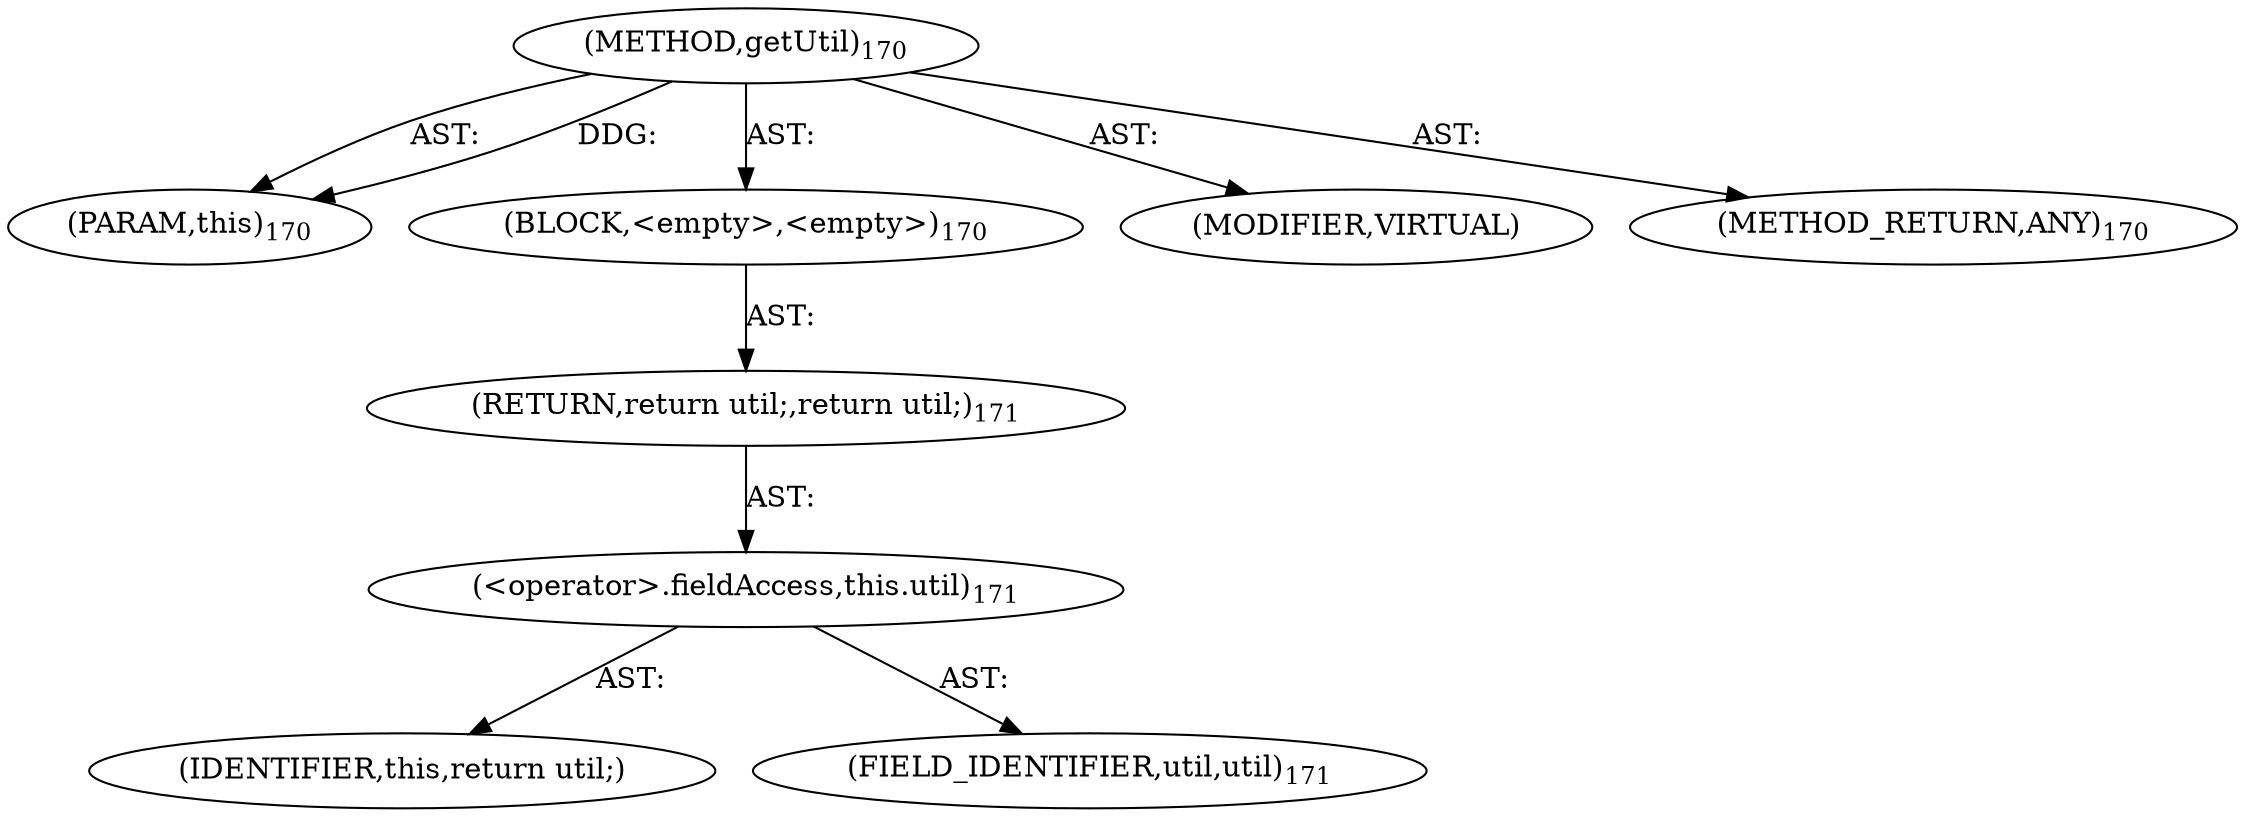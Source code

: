 digraph "getUtil" {  
"111669149701" [label = <(METHOD,getUtil)<SUB>170</SUB>> ]
"115964117004" [label = <(PARAM,this)<SUB>170</SUB>> ]
"25769803797" [label = <(BLOCK,&lt;empty&gt;,&lt;empty&gt;)<SUB>170</SUB>> ]
"146028888064" [label = <(RETURN,return util;,return util;)<SUB>171</SUB>> ]
"30064771142" [label = <(&lt;operator&gt;.fieldAccess,this.util)<SUB>171</SUB>> ]
"68719476792" [label = <(IDENTIFIER,this,return util;)> ]
"55834574861" [label = <(FIELD_IDENTIFIER,util,util)<SUB>171</SUB>> ]
"133143986203" [label = <(MODIFIER,VIRTUAL)> ]
"128849018885" [label = <(METHOD_RETURN,ANY)<SUB>170</SUB>> ]
  "111669149701" -> "115964117004"  [ label = "AST: "] 
  "111669149701" -> "25769803797"  [ label = "AST: "] 
  "111669149701" -> "133143986203"  [ label = "AST: "] 
  "111669149701" -> "128849018885"  [ label = "AST: "] 
  "25769803797" -> "146028888064"  [ label = "AST: "] 
  "146028888064" -> "30064771142"  [ label = "AST: "] 
  "30064771142" -> "68719476792"  [ label = "AST: "] 
  "30064771142" -> "55834574861"  [ label = "AST: "] 
  "111669149701" -> "115964117004"  [ label = "DDG: "] 
}
